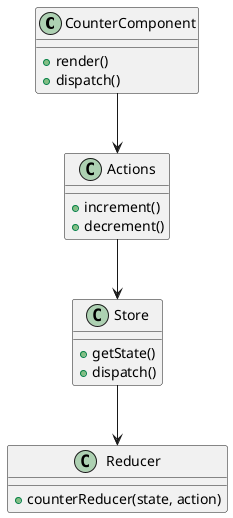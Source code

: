 @startuml
class CounterComponent {
  +render()
  +dispatch()
}

class Actions {
  +increment()
  +decrement()
}

class Store {
  +getState()
  +dispatch()
}

class Reducer {
  +counterReducer(state, action)
}

CounterComponent --> Actions
Actions --> Store
Store --> Reducer
@enduml
